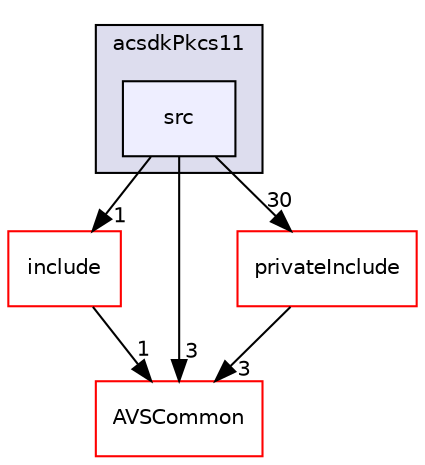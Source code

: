 digraph "/workplace/avs-device-sdk/core/Crypto/acsdkPkcs11/src" {
  compound=true
  node [ fontsize="10", fontname="Helvetica"];
  edge [ labelfontsize="10", labelfontname="Helvetica"];
  subgraph clusterdir_bd8b60e8e404fe8dca071a29b0b81e0d {
    graph [ bgcolor="#ddddee", pencolor="black", label="acsdkPkcs11" fontname="Helvetica", fontsize="10", URL="dir_bd8b60e8e404fe8dca071a29b0b81e0d.html"]
  dir_d98c19e25779f5de5acb263c2e645a7d [shape=box, label="src", style="filled", fillcolor="#eeeeff", pencolor="black", URL="dir_d98c19e25779f5de5acb263c2e645a7d.html"];
  }
  dir_9a68918ec19e3a0055b1e90f12986f1f [shape=box label="include" fillcolor="white" style="filled" color="red" URL="dir_9a68918ec19e3a0055b1e90f12986f1f.html"];
  dir_13e65effb2bde530b17b3d5eefcd0266 [shape=box label="AVSCommon" fillcolor="white" style="filled" color="red" URL="dir_13e65effb2bde530b17b3d5eefcd0266.html"];
  dir_b62ea3b99661486590efe9cb858df809 [shape=box label="privateInclude" fillcolor="white" style="filled" color="red" URL="dir_b62ea3b99661486590efe9cb858df809.html"];
  dir_d98c19e25779f5de5acb263c2e645a7d->dir_9a68918ec19e3a0055b1e90f12986f1f [headlabel="1", labeldistance=1.5 headhref="dir_000631_000629.html"];
  dir_d98c19e25779f5de5acb263c2e645a7d->dir_13e65effb2bde530b17b3d5eefcd0266 [headlabel="3", labeldistance=1.5 headhref="dir_000631_000017.html"];
  dir_d98c19e25779f5de5acb263c2e645a7d->dir_b62ea3b99661486590efe9cb858df809 [headlabel="30", labeldistance=1.5 headhref="dir_000631_000588.html"];
  dir_9a68918ec19e3a0055b1e90f12986f1f->dir_13e65effb2bde530b17b3d5eefcd0266 [headlabel="1", labeldistance=1.5 headhref="dir_000629_000017.html"];
  dir_b62ea3b99661486590efe9cb858df809->dir_13e65effb2bde530b17b3d5eefcd0266 [headlabel="3", labeldistance=1.5 headhref="dir_000588_000017.html"];
}
